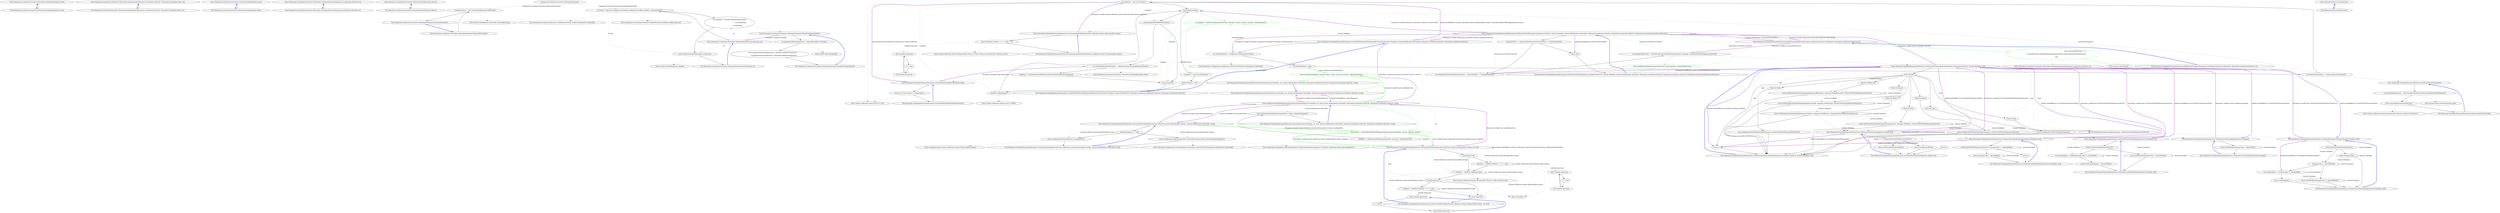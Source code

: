 digraph  {
m0_6 [label="Entry Humanizer.Localisation.Formatters.IFormatter.TimeSpanHumanize_Zero()", span="34-34", cluster="Humanizer.Localisation.Formatters.IFormatter.TimeSpanHumanize_Zero()", file="IFormatter.cs"];
m0_7 [label="Exit Humanizer.Localisation.Formatters.IFormatter.TimeSpanHumanize_Zero()", span="34-34", cluster="Humanizer.Localisation.Formatters.IFormatter.TimeSpanHumanize_Zero()", file="IFormatter.cs"];
m0_4 [label="Entry Humanizer.Localisation.Formatters.IFormatter.DateHumanize(Humanizer.Localisation.TimeUnit, Humanizer.Localisation.Tense, int)", span="28-28", cluster="Humanizer.Localisation.Formatters.IFormatter.DateHumanize(Humanizer.Localisation.TimeUnit, Humanizer.Localisation.Tense, int)", file="IFormatter.cs"];
m0_5 [label="Exit Humanizer.Localisation.Formatters.IFormatter.DateHumanize(Humanizer.Localisation.TimeUnit, Humanizer.Localisation.Tense, int)", span="28-28", cluster="Humanizer.Localisation.Formatters.IFormatter.DateHumanize(Humanizer.Localisation.TimeUnit, Humanizer.Localisation.Tense, int)", file="IFormatter.cs"];
m0_0 [label="Entry Humanizer.Localisation.Formatters.IFormatter.DateHumanize_Now()", span="13-13", cluster="Humanizer.Localisation.Formatters.IFormatter.DateHumanize_Now()", file="IFormatter.cs"];
m0_1 [label="Exit Humanizer.Localisation.Formatters.IFormatter.DateHumanize_Now()", span="13-13", cluster="Humanizer.Localisation.Formatters.IFormatter.DateHumanize_Now()", file="IFormatter.cs"];
m0_8 [label="Entry Humanizer.Localisation.Formatters.IFormatter.TimeSpanHumanize(Humanizer.Localisation.TimeUnit, int)", span="42-42", cluster="Humanizer.Localisation.Formatters.IFormatter.TimeSpanHumanize(Humanizer.Localisation.TimeUnit, int)", file="IFormatter.cs"];
m0_9 [label="Exit Humanizer.Localisation.Formatters.IFormatter.TimeSpanHumanize(Humanizer.Localisation.TimeUnit, int)", span="42-42", cluster="Humanizer.Localisation.Formatters.IFormatter.TimeSpanHumanize(Humanizer.Localisation.TimeUnit, int)", file="IFormatter.cs"];
m0_2 [label="Entry Humanizer.Localisation.Formatters.IFormatter.DateHumanize_Never()", span="19-19", cluster="Humanizer.Localisation.Formatters.IFormatter.DateHumanize_Never()", file="IFormatter.cs"];
m0_3 [label="Exit Humanizer.Localisation.Formatters.IFormatter.DateHumanize_Never()", span="19-19", cluster="Humanizer.Localisation.Formatters.IFormatter.DateHumanize_Never()", file="IFormatter.cs"];
m1_9 [label="Entry Humanizer.Localisation.Formatters.DefaultFormatter.GetResourceKey(string, int)", span="123-123", cluster="Humanizer.Localisation.Formatters.DefaultFormatter.GetResourceKey(string, int)", file="RomanianFormatter.cs"];
m1_11 [label="Entry Humanizer.Localisation.Formatters.RomanianFormatter.ShouldUsePreposition(int)", span="33-33", cluster="Humanizer.Localisation.Formatters.RomanianFormatter.ShouldUsePreposition(int)", file="RomanianFormatter.cs"];
m1_13 [label="var prepositionIndicatingNumeral = Math.Abs(number % Divider)", span="35-35", cluster="Humanizer.Localisation.Formatters.RomanianFormatter.ShouldUsePreposition(int)", file="RomanianFormatter.cs"];
m1_14 [label="return prepositionIndicatingNumeral < MinNumeralWithNoPreposition\r\n                   || prepositionIndicatingNumeral > MaxNumeralWithNoPreposition;", span="36-37", cluster="Humanizer.Localisation.Formatters.RomanianFormatter.ShouldUsePreposition(int)", file="RomanianFormatter.cs"];
m1_15 [label="Exit Humanizer.Localisation.Formatters.RomanianFormatter.ShouldUsePreposition(int)", span="33-33", cluster="Humanizer.Localisation.Formatters.RomanianFormatter.ShouldUsePreposition(int)", file="RomanianFormatter.cs"];
m1_0 [label="Entry Humanizer.Localisation.Formatters.RomanianFormatter.RomanianFormatter()", span="17-17", cluster="Humanizer.Localisation.Formatters.RomanianFormatter.RomanianFormatter()", file="RomanianFormatter.cs"];
m1_1 [label="_romanianCulture = new CultureInfo(RomanianCultureCode)", span="20-20", cluster="Humanizer.Localisation.Formatters.RomanianFormatter.RomanianFormatter()", file="RomanianFormatter.cs"];
m1_2 [label="Exit Humanizer.Localisation.Formatters.RomanianFormatter.RomanianFormatter()", span="17-17", cluster="Humanizer.Localisation.Formatters.RomanianFormatter.RomanianFormatter()", file="RomanianFormatter.cs"];
m1_4 [label="Entry Humanizer.Localisation.Formatters.RomanianFormatter.Format(string, int)", span="23-23", cluster="Humanizer.Localisation.Formatters.RomanianFormatter.Format(string, int)", file="RomanianFormatter.cs"];
m1_5 [label="var format = Resources.GetResource(GetResourceKey(resourceKey, number), _romanianCulture)", span="25-25", cluster="Humanizer.Localisation.Formatters.RomanianFormatter.Format(string, int)", file="RomanianFormatter.cs"];
m1_6 [label="var preposition = ShouldUsePreposition(number)\r\n                                     ? UnitPreposition\r\n                                     : string.Empty", span="26-28", cluster="Humanizer.Localisation.Formatters.RomanianFormatter.Format(string, int)", file="RomanianFormatter.cs"];
m1_7 [label="return format.FormatWith(number, preposition);", span="30-30", cluster="Humanizer.Localisation.Formatters.RomanianFormatter.Format(string, int)", file="RomanianFormatter.cs"];
m1_8 [label="Exit Humanizer.Localisation.Formatters.RomanianFormatter.Format(string, int)", span="23-23", cluster="Humanizer.Localisation.Formatters.RomanianFormatter.Format(string, int)", file="RomanianFormatter.cs"];
m1_16 [label="Entry System.Math.Abs(double)", span="0-0", cluster="System.Math.Abs(double)", file="RomanianFormatter.cs"];
m1_12 [label="Entry string.FormatWith(params object[])", span="15-15", cluster="string.FormatWith(params object[])", file="RomanianFormatter.cs"];
m1_10 [label="Entry Humanizer.Localisation.Resources.GetResource(string, System.Globalization.CultureInfo)", span="19-19", cluster="Humanizer.Localisation.Resources.GetResource(string, System.Globalization.CultureInfo)", file="RomanianFormatter.cs"];
m1_3 [label="Entry System.Globalization.CultureInfo.CultureInfo(string)", span="0-0", cluster="System.Globalization.CultureInfo.CultureInfo(string)", file="RomanianFormatter.cs"];
m1_17 [label="Humanizer.Localisation.Formatters.RomanianFormatter", span="", file="RomanianFormatter.cs"];
m2_27 [label="Entry System.Collections.Generic.List<T>.List()", span="0-0", cluster="System.Collections.Generic.List<T>.List()", file="TimeSpanHumanizeExtensions.cs"];
m2_45 [label="Entry Humanizer.TimeSpanHumanizeExtensions.BuildFormatTimePart(Humanizer.Localisation.Formatters.IFormatter, Humanizer.Localisation.TimeUnit, int)", span="178-178", cluster="Humanizer.TimeSpanHumanizeExtensions.BuildFormatTimePart(Humanizer.Localisation.Formatters.IFormatter, Humanizer.Localisation.TimeUnit, int)", file="TimeSpanHumanizeExtensions.cs"];
m2_93 [label="return amountOfTimeUnits != 0\r\n                ? cultureFormatter.TimeSpanHumanize(timeUnitType, Math.Abs(amountOfTimeUnits))\r\n                : null;", span="181-183", cluster="Humanizer.TimeSpanHumanizeExtensions.BuildFormatTimePart(Humanizer.Localisation.Formatters.IFormatter, Humanizer.Localisation.TimeUnit, int)", color=green, community=0, file="TimeSpanHumanizeExtensions.cs"];
m2_94 [label="Exit Humanizer.TimeSpanHumanizeExtensions.BuildFormatTimePart(Humanizer.Localisation.Formatters.IFormatter, Humanizer.Localisation.TimeUnit, int)", span="178-178", cluster="Humanizer.TimeSpanHumanizeExtensions.BuildFormatTimePart(Humanizer.Localisation.Formatters.IFormatter, Humanizer.Localisation.TimeUnit, int)", file="TimeSpanHumanizeExtensions.cs"];
m2_0 [label="Entry Humanizer.TimeSpanHumanizeExtensions.Humanize(System.TimeSpan, int, System.Globalization.CultureInfo, Humanizer.Localisation.TimeUnit, Humanizer.Localisation.TimeUnit, string)", span="29-29", cluster="Humanizer.TimeSpanHumanizeExtensions.Humanize(System.TimeSpan, int, System.Globalization.CultureInfo, Humanizer.Localisation.TimeUnit, Humanizer.Localisation.TimeUnit, string)", file="TimeSpanHumanizeExtensions.cs"];
m2_1 [label="return Humanize(timeSpan, precision, false, culture, maxUnit, minUnit, collectionSeparator);", span="31-31", cluster="Humanizer.TimeSpanHumanizeExtensions.Humanize(System.TimeSpan, int, System.Globalization.CultureInfo, Humanizer.Localisation.TimeUnit, Humanizer.Localisation.TimeUnit, string)", color=green, community=0, file="TimeSpanHumanizeExtensions.cs"];
m2_2 [label="Exit Humanizer.TimeSpanHumanizeExtensions.Humanize(System.TimeSpan, int, System.Globalization.CultureInfo, Humanizer.Localisation.TimeUnit, Humanizer.Localisation.TimeUnit, string)", span="29-29", cluster="Humanizer.TimeSpanHumanizeExtensions.Humanize(System.TimeSpan, int, System.Globalization.CultureInfo, Humanizer.Localisation.TimeUnit, Humanizer.Localisation.TimeUnit, string)", file="TimeSpanHumanizeExtensions.cs"];
m2_66 [label="Entry Humanizer.TimeSpanHumanizeExtensions.GetSpecialCaseDaysAsInteger(System.TimeSpan, bool)", span="147-147", cluster="Humanizer.TimeSpanHumanizeExtensions.GetSpecialCaseDaysAsInteger(System.TimeSpan, bool)", file="TimeSpanHumanizeExtensions.cs"];
m2_81 [label=isTimeUnitToGetTheMaximumTimeUnit, span="149-149", cluster="Humanizer.TimeSpanHumanizeExtensions.GetSpecialCaseDaysAsInteger(System.TimeSpan, bool)", file="TimeSpanHumanizeExtensions.cs"];
m2_82 [label="return timespan.Days;", span="151-151", cluster="Humanizer.TimeSpanHumanizeExtensions.GetSpecialCaseDaysAsInteger(System.TimeSpan, bool)", file="TimeSpanHumanizeExtensions.cs"];
m2_83 [label="timespan.Days < _daysInAMonth", span="153-153", cluster="Humanizer.TimeSpanHumanizeExtensions.GetSpecialCaseDaysAsInteger(System.TimeSpan, bool)", file="TimeSpanHumanizeExtensions.cs"];
m2_84 [label="var remainingDays = timespan.Days % _daysInAWeek", span="155-155", cluster="Humanizer.TimeSpanHumanizeExtensions.GetSpecialCaseDaysAsInteger(System.TimeSpan, bool)", file="TimeSpanHumanizeExtensions.cs"];
m2_86 [label="return (int)((double)timespan.Days % _daysInAMonth);", span="158-158", cluster="Humanizer.TimeSpanHumanizeExtensions.GetSpecialCaseDaysAsInteger(System.TimeSpan, bool)", file="TimeSpanHumanizeExtensions.cs"];
m2_85 [label="return remainingDays;", span="156-156", cluster="Humanizer.TimeSpanHumanizeExtensions.GetSpecialCaseDaysAsInteger(System.TimeSpan, bool)", file="TimeSpanHumanizeExtensions.cs"];
m2_87 [label="Exit Humanizer.TimeSpanHumanizeExtensions.GetSpecialCaseDaysAsInteger(System.TimeSpan, bool)", span="147-147", cluster="Humanizer.TimeSpanHumanizeExtensions.GetSpecialCaseDaysAsInteger(System.TimeSpan, bool)", file="TimeSpanHumanizeExtensions.cs"];
m2_101 [label="Entry System.Collections.Generic.IEnumerable<TSource>.Count<TSource>(System.Func<TSource, bool>)", span="0-0", cluster="System.Collections.Generic.IEnumerable<TSource>.Count<TSource>(System.Func<TSource, bool>)", file="TimeSpanHumanizeExtensions.cs"];
m2_37 [label="Entry System.Collections.Generic.IEnumerable<TSource>.Reverse<TSource>()", span="0-0", cluster="System.Collections.Generic.IEnumerable<TSource>.Reverse<TSource>()", file="TimeSpanHumanizeExtensions.cs"];
m2_36 [label="Entry System.Enum.GetValues(System.Type)", span="0-0", cluster="System.Enum.GetValues(System.Type)", file="TimeSpanHumanizeExtensions.cs"];
m2_9 [label="Entry Humanizer.TimeSpanHumanizeExtensions.SetPrecisionOfTimeSpan(System.Collections.Generic.IEnumerable<string>, int, bool)", span="196-196", cluster="Humanizer.TimeSpanHumanizeExtensions.SetPrecisionOfTimeSpan(System.Collections.Generic.IEnumerable<string>, int, bool)", file="TimeSpanHumanizeExtensions.cs"];
m2_105 [label="!countEmptyUnits", span="198-198", cluster="Humanizer.TimeSpanHumanizeExtensions.SetPrecisionOfTimeSpan(System.Collections.Generic.IEnumerable<string>, int, bool)", file="TimeSpanHumanizeExtensions.cs"];
m2_106 [label="timeParts = timeParts.Where(x => x != null)", span="199-199", cluster="Humanizer.TimeSpanHumanizeExtensions.SetPrecisionOfTimeSpan(System.Collections.Generic.IEnumerable<string>, int, bool)", file="TimeSpanHumanizeExtensions.cs"];
m2_107 [label="timeParts = timeParts.Take(precision)", span="200-200", cluster="Humanizer.TimeSpanHumanizeExtensions.SetPrecisionOfTimeSpan(System.Collections.Generic.IEnumerable<string>, int, bool)", file="TimeSpanHumanizeExtensions.cs"];
m2_108 [label=countEmptyUnits, span="201-201", cluster="Humanizer.TimeSpanHumanizeExtensions.SetPrecisionOfTimeSpan(System.Collections.Generic.IEnumerable<string>, int, bool)", file="TimeSpanHumanizeExtensions.cs"];
m2_109 [label="timeParts = timeParts.Where(x => x != null)", span="202-202", cluster="Humanizer.TimeSpanHumanizeExtensions.SetPrecisionOfTimeSpan(System.Collections.Generic.IEnumerable<string>, int, bool)", file="TimeSpanHumanizeExtensions.cs"];
m2_110 [label="return timeParts;", span="204-204", cluster="Humanizer.TimeSpanHumanizeExtensions.SetPrecisionOfTimeSpan(System.Collections.Generic.IEnumerable<string>, int, bool)", file="TimeSpanHumanizeExtensions.cs"];
m2_111 [label="Exit Humanizer.TimeSpanHumanizeExtensions.SetPrecisionOfTimeSpan(System.Collections.Generic.IEnumerable<string>, int, bool)", span="196-196", cluster="Humanizer.TimeSpanHumanizeExtensions.SetPrecisionOfTimeSpan(System.Collections.Generic.IEnumerable<string>, int, bool)", file="TimeSpanHumanizeExtensions.cs"];
m2_10 [label="Entry Humanizer.TimeSpanHumanizeExtensions.ConcatenateTimeSpanParts(System.Collections.Generic.IEnumerable<string>, System.Globalization.CultureInfo, string)", span="207-207", cluster="Humanizer.TimeSpanHumanizeExtensions.ConcatenateTimeSpanParts(System.Collections.Generic.IEnumerable<string>, System.Globalization.CultureInfo, string)", file="TimeSpanHumanizeExtensions.cs"];
m2_120 [label="collectionSeparator == null", span="209-209", cluster="Humanizer.TimeSpanHumanizeExtensions.ConcatenateTimeSpanParts(System.Collections.Generic.IEnumerable<string>, System.Globalization.CultureInfo, string)", file="TimeSpanHumanizeExtensions.cs"];
m2_121 [label="return Configurator.CollectionFormatters.ResolveForCulture(culture).Humanize(timeSpanParts);", span="211-211", cluster="Humanizer.TimeSpanHumanizeExtensions.ConcatenateTimeSpanParts(System.Collections.Generic.IEnumerable<string>, System.Globalization.CultureInfo, string)", file="TimeSpanHumanizeExtensions.cs"];
m2_122 [label="return string.Join(collectionSeparator, timeSpanParts);", span="214-214", cluster="Humanizer.TimeSpanHumanizeExtensions.ConcatenateTimeSpanParts(System.Collections.Generic.IEnumerable<string>, System.Globalization.CultureInfo, string)", file="TimeSpanHumanizeExtensions.cs"];
m2_123 [label="Exit Humanizer.TimeSpanHumanizeExtensions.ConcatenateTimeSpanParts(System.Collections.Generic.IEnumerable<string>, System.Globalization.CultureInfo, string)", span="207-207", cluster="Humanizer.TimeSpanHumanizeExtensions.ConcatenateTimeSpanParts(System.Collections.Generic.IEnumerable<string>, System.Globalization.CultureInfo, string)", file="TimeSpanHumanizeExtensions.cs"];
m2_125 [label="Entry Humanizer.Localisation.CollectionFormatters.ICollectionFormatter.Humanize<T>(System.Collections.Generic.IEnumerable<T>)", span="14-14", cluster="Humanizer.Localisation.CollectionFormatters.ICollectionFormatter.Humanize<T>(System.Collections.Generic.IEnumerable<T>)", file="TimeSpanHumanizeExtensions.cs"];
m2_67 [label="Entry Humanizer.TimeSpanHumanizeExtensions.GetSpecialCaseWeeksAsInteger(System.TimeSpan, bool)", span="138-138", cluster="Humanizer.TimeSpanHumanizeExtensions.GetSpecialCaseWeeksAsInteger(System.TimeSpan, bool)", file="TimeSpanHumanizeExtensions.cs"];
m2_77 [label="isTimeUnitToGetTheMaximumTimeUnit || timespan.Days < _daysInAMonth", span="140-140", cluster="Humanizer.TimeSpanHumanizeExtensions.GetSpecialCaseWeeksAsInteger(System.TimeSpan, bool)", file="TimeSpanHumanizeExtensions.cs"];
m2_78 [label="return timespan.Days / _daysInAWeek;", span="142-142", cluster="Humanizer.TimeSpanHumanizeExtensions.GetSpecialCaseWeeksAsInteger(System.TimeSpan, bool)", file="TimeSpanHumanizeExtensions.cs"];
m2_79 [label="return 0;", span="144-144", cluster="Humanizer.TimeSpanHumanizeExtensions.GetSpecialCaseWeeksAsInteger(System.TimeSpan, bool)", file="TimeSpanHumanizeExtensions.cs"];
m2_80 [label="Exit Humanizer.TimeSpanHumanizeExtensions.GetSpecialCaseWeeksAsInteger(System.TimeSpan, bool)", span="138-138", cluster="Humanizer.TimeSpanHumanizeExtensions.GetSpecialCaseWeeksAsInteger(System.TimeSpan, bool)", file="TimeSpanHumanizeExtensions.cs"];
m2_96 [label="Entry Humanizer.Localisation.Formatters.IFormatter.TimeSpanHumanize(Humanizer.Localisation.TimeUnit, int)", span="42-42", cluster="Humanizer.Localisation.Formatters.IFormatter.TimeSpanHumanize(Humanizer.Localisation.TimeUnit, int)", file="TimeSpanHumanizeExtensions.cs"];
m2_112 [label="Entry Unk.Where", span="", cluster="Unk.Where", file="TimeSpanHumanizeExtensions.cs"];
m2_8 [label="Entry Humanizer.TimeSpanHumanizeExtensions.CreateTheTimePartsWithUpperAndLowerLimits(System.TimeSpan, System.Globalization.CultureInfo, Humanizer.Localisation.TimeUnit, Humanizer.Localisation.TimeUnit)", span="53-53", cluster="Humanizer.TimeSpanHumanizeExtensions.CreateTheTimePartsWithUpperAndLowerLimits(System.TimeSpan, System.Globalization.CultureInfo, Humanizer.Localisation.TimeUnit, Humanizer.Localisation.TimeUnit)", file="TimeSpanHumanizeExtensions.cs"];
m2_11 [label="var cultureFormatter = Configurator.GetFormatter(culture)", span="55-55", cluster="Humanizer.TimeSpanHumanizeExtensions.CreateTheTimePartsWithUpperAndLowerLimits(System.TimeSpan, System.Globalization.CultureInfo, Humanizer.Localisation.TimeUnit, Humanizer.Localisation.TimeUnit)", file="TimeSpanHumanizeExtensions.cs"];
m2_16 [label="var timepart = GetTimeUnitPart(timeUnitType, timespan, culture, maxUnit, minUnit, cultureFormatter)", span="62-62", cluster="Humanizer.TimeSpanHumanizeExtensions.CreateTheTimePartsWithUpperAndLowerLimits(System.TimeSpan, System.Globalization.CultureInfo, Humanizer.Localisation.TimeUnit, Humanizer.Localisation.TimeUnit)", color=green, community=0, file="TimeSpanHumanizeExtensions.cs"];
m2_12 [label="var firstValueFound = false", span="56-56", cluster="Humanizer.TimeSpanHumanizeExtensions.CreateTheTimePartsWithUpperAndLowerLimits(System.TimeSpan, System.Globalization.CultureInfo, Humanizer.Localisation.TimeUnit, Humanizer.Localisation.TimeUnit)", file="TimeSpanHumanizeExtensions.cs"];
m2_21 [label="var noTimeValueCultureFarmated = cultureFormatter.TimeSpanHumanize_Zero()", span="72-72", cluster="Humanizer.TimeSpanHumanizeExtensions.CreateTheTimePartsWithUpperAndLowerLimits(System.TimeSpan, System.Globalization.CultureInfo, Humanizer.Localisation.TimeUnit, Humanizer.Localisation.TimeUnit)", file="TimeSpanHumanizeExtensions.cs"];
m2_13 [label="var timeUnitsEnumTypes = GetEnumTypesForTimeUnit()", span="57-57", cluster="Humanizer.TimeSpanHumanizeExtensions.CreateTheTimePartsWithUpperAndLowerLimits(System.TimeSpan, System.Globalization.CultureInfo, Humanizer.Localisation.TimeUnit, Humanizer.Localisation.TimeUnit)", file="TimeSpanHumanizeExtensions.cs"];
m2_17 [label="timepart != null || firstValueFound", span="64-64", cluster="Humanizer.TimeSpanHumanizeExtensions.CreateTheTimePartsWithUpperAndLowerLimits(System.TimeSpan, System.Globalization.CultureInfo, Humanizer.Localisation.TimeUnit, Humanizer.Localisation.TimeUnit)", file="TimeSpanHumanizeExtensions.cs"];
m2_14 [label="var timeParts = new List<string>()", span="58-58", cluster="Humanizer.TimeSpanHumanizeExtensions.CreateTheTimePartsWithUpperAndLowerLimits(System.TimeSpan, System.Globalization.CultureInfo, Humanizer.Localisation.TimeUnit, Humanizer.Localisation.TimeUnit)", file="TimeSpanHumanizeExtensions.cs"];
m2_15 [label=timeUnitsEnumTypes, span="60-60", cluster="Humanizer.TimeSpanHumanizeExtensions.CreateTheTimePartsWithUpperAndLowerLimits(System.TimeSpan, System.Globalization.CultureInfo, Humanizer.Localisation.TimeUnit, Humanizer.Localisation.TimeUnit)", file="TimeSpanHumanizeExtensions.cs"];
m2_19 [label="timeParts.Add(timepart)", span="67-67", cluster="Humanizer.TimeSpanHumanizeExtensions.CreateTheTimePartsWithUpperAndLowerLimits(System.TimeSpan, System.Globalization.CultureInfo, Humanizer.Localisation.TimeUnit, Humanizer.Localisation.TimeUnit)", file="TimeSpanHumanizeExtensions.cs"];
m2_20 [label="IsContainingOnlyNullValue(timeParts)", span="70-70", cluster="Humanizer.TimeSpanHumanizeExtensions.CreateTheTimePartsWithUpperAndLowerLimits(System.TimeSpan, System.Globalization.CultureInfo, Humanizer.Localisation.TimeUnit, Humanizer.Localisation.TimeUnit)", file="TimeSpanHumanizeExtensions.cs"];
m2_23 [label="return timeParts;", span="75-75", cluster="Humanizer.TimeSpanHumanizeExtensions.CreateTheTimePartsWithUpperAndLowerLimits(System.TimeSpan, System.Globalization.CultureInfo, Humanizer.Localisation.TimeUnit, Humanizer.Localisation.TimeUnit)", file="TimeSpanHumanizeExtensions.cs"];
m2_18 [label="firstValueFound = true", span="66-66", cluster="Humanizer.TimeSpanHumanizeExtensions.CreateTheTimePartsWithUpperAndLowerLimits(System.TimeSpan, System.Globalization.CultureInfo, Humanizer.Localisation.TimeUnit, Humanizer.Localisation.TimeUnit)", file="TimeSpanHumanizeExtensions.cs"];
m2_22 [label="timeParts = CreateTimePartsWithNoTimeValue(noTimeValueCultureFarmated)", span="73-73", cluster="Humanizer.TimeSpanHumanizeExtensions.CreateTheTimePartsWithUpperAndLowerLimits(System.TimeSpan, System.Globalization.CultureInfo, Humanizer.Localisation.TimeUnit, Humanizer.Localisation.TimeUnit)", file="TimeSpanHumanizeExtensions.cs"];
m2_24 [label="Exit Humanizer.TimeSpanHumanizeExtensions.CreateTheTimePartsWithUpperAndLowerLimits(System.TimeSpan, System.Globalization.CultureInfo, Humanizer.Localisation.TimeUnit, Humanizer.Localisation.TimeUnit)", span="53-53", cluster="Humanizer.TimeSpanHumanizeExtensions.CreateTheTimePartsWithUpperAndLowerLimits(System.TimeSpan, System.Globalization.CultureInfo, Humanizer.Localisation.TimeUnit, Humanizer.Localisation.TimeUnit)", file="TimeSpanHumanizeExtensions.cs"];
m2_95 [label="Entry System.Math.Abs(int)", span="0-0", cluster="System.Math.Abs(int)", file="TimeSpanHumanizeExtensions.cs"];
m2_126 [label="Entry string.Join(string, System.Collections.Generic.IEnumerable<string>)", span="0-0", cluster="string.Join(string, System.Collections.Generic.IEnumerable<string>)", file="TimeSpanHumanizeExtensions.cs"];
m2_113 [label="Entry System.Collections.Generic.IEnumerable<TSource>.Take<TSource>(int)", span="0-0", cluster="System.Collections.Generic.IEnumerable<TSource>.Take<TSource>(int)", file="TimeSpanHumanizeExtensions.cs"];
m2_124 [label="Entry Humanizer.Configuration.LocaliserRegistry<TLocaliser>.ResolveForCulture(System.Globalization.CultureInfo)", span="46-46", cluster="Humanizer.Configuration.LocaliserRegistry<TLocaliser>.ResolveForCulture(System.Globalization.CultureInfo)", file="TimeSpanHumanizeExtensions.cs"];
m2_3 [label="Entry Humanizer.TimeSpanHumanizeExtensions.Humanize(System.TimeSpan, int, bool, System.Globalization.CultureInfo, Humanizer.Localisation.TimeUnit, Humanizer.Localisation.TimeUnit, string)", span="45-45", cluster="Humanizer.TimeSpanHumanizeExtensions.Humanize(System.TimeSpan, int, bool, System.Globalization.CultureInfo, Humanizer.Localisation.TimeUnit, Humanizer.Localisation.TimeUnit, string)", file="TimeSpanHumanizeExtensions.cs"];
m2_4 [label="var timeParts = CreateTheTimePartsWithUpperAndLowerLimits(timeSpan, culture, maxUnit, minUnit)", span="47-47", cluster="Humanizer.TimeSpanHumanizeExtensions.Humanize(System.TimeSpan, int, bool, System.Globalization.CultureInfo, Humanizer.Localisation.TimeUnit, Humanizer.Localisation.TimeUnit, string)", color=green, community=0, file="TimeSpanHumanizeExtensions.cs"];
m2_5 [label="timeParts = SetPrecisionOfTimeSpan(timeParts, precision, countEmptyUnits)", span="48-48", cluster="Humanizer.TimeSpanHumanizeExtensions.Humanize(System.TimeSpan, int, bool, System.Globalization.CultureInfo, Humanizer.Localisation.TimeUnit, Humanizer.Localisation.TimeUnit, string)", file="TimeSpanHumanizeExtensions.cs"];
m2_6 [label="return ConcatenateTimeSpanParts(timeParts, culture, collectionSeparator);", span="50-50", cluster="Humanizer.TimeSpanHumanizeExtensions.Humanize(System.TimeSpan, int, bool, System.Globalization.CultureInfo, Humanizer.Localisation.TimeUnit, Humanizer.Localisation.TimeUnit, string)", file="TimeSpanHumanizeExtensions.cs"];
m2_7 [label="Exit Humanizer.TimeSpanHumanizeExtensions.Humanize(System.TimeSpan, int, bool, System.Globalization.CultureInfo, Humanizer.Localisation.TimeUnit, Humanizer.Localisation.TimeUnit, string)", span="45-45", cluster="Humanizer.TimeSpanHumanizeExtensions.Humanize(System.TimeSpan, int, bool, System.Globalization.CultureInfo, Humanizer.Localisation.TimeUnit, Humanizer.Localisation.TimeUnit, string)", file="TimeSpanHumanizeExtensions.cs"];
m2_26 [label="Entry Humanizer.TimeSpanHumanizeExtensions.GetEnumTypesForTimeUnit()", span="78-78", cluster="Humanizer.TimeSpanHumanizeExtensions.GetEnumTypesForTimeUnit()", file="TimeSpanHumanizeExtensions.cs"];
m2_33 [label="var enumTypeEnumerator = (IEnumerable<TimeUnit>)Enum.GetValues(typeof(TimeUnit))", span="80-80", cluster="Humanizer.TimeSpanHumanizeExtensions.GetEnumTypesForTimeUnit()", file="TimeSpanHumanizeExtensions.cs"];
m2_34 [label="return enumTypeEnumerator.Reverse();", span="81-81", cluster="Humanizer.TimeSpanHumanizeExtensions.GetEnumTypesForTimeUnit()", file="TimeSpanHumanizeExtensions.cs"];
m2_35 [label="Exit Humanizer.TimeSpanHumanizeExtensions.GetEnumTypesForTimeUnit()", span="78-78", cluster="Humanizer.TimeSpanHumanizeExtensions.GetEnumTypesForTimeUnit()", file="TimeSpanHumanizeExtensions.cs"];
m2_44 [label="Entry Humanizer.TimeSpanHumanizeExtensions.GetTimeUnitNumericalValue(Humanizer.Localisation.TimeUnit, System.TimeSpan, bool)", span="95-95", cluster="Humanizer.TimeSpanHumanizeExtensions.GetTimeUnitNumericalValue(Humanizer.Localisation.TimeUnit, System.TimeSpan, bool)", file="TimeSpanHumanizeExtensions.cs"];
m2_46 [label=timeUnitToGet, span="97-97", cluster="Humanizer.TimeSpanHumanizeExtensions.GetTimeUnitNumericalValue(Humanizer.Localisation.TimeUnit, System.TimeSpan, bool)", file="TimeSpanHumanizeExtensions.cs"];
m2_48 [label="return GetNormalCaseTimeAsInteger(timespan.Milliseconds, timespan.TotalMilliseconds, isTimeUnitToGetTheMaximumTimeUnit);", span="100-100", cluster="Humanizer.TimeSpanHumanizeExtensions.GetTimeUnitNumericalValue(Humanizer.Localisation.TimeUnit, System.TimeSpan, bool)", file="TimeSpanHumanizeExtensions.cs"];
m2_50 [label="return GetNormalCaseTimeAsInteger(timespan.Seconds, timespan.TotalSeconds, isTimeUnitToGetTheMaximumTimeUnit);", span="102-102", cluster="Humanizer.TimeSpanHumanizeExtensions.GetTimeUnitNumericalValue(Humanizer.Localisation.TimeUnit, System.TimeSpan, bool)", file="TimeSpanHumanizeExtensions.cs"];
m2_52 [label="return GetNormalCaseTimeAsInteger(timespan.Minutes, timespan.TotalMinutes, isTimeUnitToGetTheMaximumTimeUnit);", span="104-104", cluster="Humanizer.TimeSpanHumanizeExtensions.GetTimeUnitNumericalValue(Humanizer.Localisation.TimeUnit, System.TimeSpan, bool)", file="TimeSpanHumanizeExtensions.cs"];
m2_54 [label="return GetNormalCaseTimeAsInteger(timespan.Hours, timespan.TotalHours, isTimeUnitToGetTheMaximumTimeUnit);", span="106-106", cluster="Humanizer.TimeSpanHumanizeExtensions.GetTimeUnitNumericalValue(Humanizer.Localisation.TimeUnit, System.TimeSpan, bool)", file="TimeSpanHumanizeExtensions.cs"];
m2_56 [label="return GetSpecialCaseDaysAsInteger(timespan, isTimeUnitToGetTheMaximumTimeUnit);", span="108-108", cluster="Humanizer.TimeSpanHumanizeExtensions.GetTimeUnitNumericalValue(Humanizer.Localisation.TimeUnit, System.TimeSpan, bool)", file="TimeSpanHumanizeExtensions.cs"];
m2_58 [label="return GetSpecialCaseWeeksAsInteger(timespan, isTimeUnitToGetTheMaximumTimeUnit);", span="110-110", cluster="Humanizer.TimeSpanHumanizeExtensions.GetTimeUnitNumericalValue(Humanizer.Localisation.TimeUnit, System.TimeSpan, bool)", file="TimeSpanHumanizeExtensions.cs"];
m2_60 [label="return GetSpecialCaseMonthAsInteger(timespan, isTimeUnitToGetTheMaximumTimeUnit);", span="112-112", cluster="Humanizer.TimeSpanHumanizeExtensions.GetTimeUnitNumericalValue(Humanizer.Localisation.TimeUnit, System.TimeSpan, bool)", file="TimeSpanHumanizeExtensions.cs"];
m2_47 [label="TimeUnit.Millisecond", span="99-99", cluster="Humanizer.TimeSpanHumanizeExtensions.GetTimeUnitNumericalValue(Humanizer.Localisation.TimeUnit, System.TimeSpan, bool)", file="TimeSpanHumanizeExtensions.cs"];
m2_49 [label="TimeUnit.Second", span="101-101", cluster="Humanizer.TimeSpanHumanizeExtensions.GetTimeUnitNumericalValue(Humanizer.Localisation.TimeUnit, System.TimeSpan, bool)", file="TimeSpanHumanizeExtensions.cs"];
m2_51 [label="TimeUnit.Minute", span="103-103", cluster="Humanizer.TimeSpanHumanizeExtensions.GetTimeUnitNumericalValue(Humanizer.Localisation.TimeUnit, System.TimeSpan, bool)", file="TimeSpanHumanizeExtensions.cs"];
m2_53 [label="TimeUnit.Hour", span="105-105", cluster="Humanizer.TimeSpanHumanizeExtensions.GetTimeUnitNumericalValue(Humanizer.Localisation.TimeUnit, System.TimeSpan, bool)", file="TimeSpanHumanizeExtensions.cs"];
m2_55 [label="TimeUnit.Day", span="107-107", cluster="Humanizer.TimeSpanHumanizeExtensions.GetTimeUnitNumericalValue(Humanizer.Localisation.TimeUnit, System.TimeSpan, bool)", file="TimeSpanHumanizeExtensions.cs"];
m2_57 [label="TimeUnit.Week", span="109-109", cluster="Humanizer.TimeSpanHumanizeExtensions.GetTimeUnitNumericalValue(Humanizer.Localisation.TimeUnit, System.TimeSpan, bool)", file="TimeSpanHumanizeExtensions.cs"];
m2_59 [label="TimeUnit.Month", span="111-111", cluster="Humanizer.TimeSpanHumanizeExtensions.GetTimeUnitNumericalValue(Humanizer.Localisation.TimeUnit, System.TimeSpan, bool)", file="TimeSpanHumanizeExtensions.cs"];
m2_61 [label="TimeUnit.Year", span="113-113", cluster="Humanizer.TimeSpanHumanizeExtensions.GetTimeUnitNumericalValue(Humanizer.Localisation.TimeUnit, System.TimeSpan, bool)", file="TimeSpanHumanizeExtensions.cs"];
m2_63 [label="return 0;", span="116-116", cluster="Humanizer.TimeSpanHumanizeExtensions.GetTimeUnitNumericalValue(Humanizer.Localisation.TimeUnit, System.TimeSpan, bool)", file="TimeSpanHumanizeExtensions.cs"];
m2_62 [label="return GetSpecialCaseYearAsInteger(timespan);", span="114-114", cluster="Humanizer.TimeSpanHumanizeExtensions.GetTimeUnitNumericalValue(Humanizer.Localisation.TimeUnit, System.TimeSpan, bool)", file="TimeSpanHumanizeExtensions.cs"];
m2_64 [label="Exit Humanizer.TimeSpanHumanizeExtensions.GetTimeUnitNumericalValue(Humanizer.Localisation.TimeUnit, System.TimeSpan, bool)", span="95-95", cluster="Humanizer.TimeSpanHumanizeExtensions.GetTimeUnitNumericalValue(Humanizer.Localisation.TimeUnit, System.TimeSpan, bool)", file="TimeSpanHumanizeExtensions.cs"];
m2_117 [label="Entry lambda expression", span="202-202", cluster="lambda expression", file="TimeSpanHumanizeExtensions.cs"];
m2_102 [label="Entry lambda expression", span="193-193", cluster="lambda expression", file="TimeSpanHumanizeExtensions.cs"];
m2_103 [label="x != null", span="193-193", cluster="lambda expression", file="TimeSpanHumanizeExtensions.cs"];
m2_104 [label="Exit lambda expression", span="193-193", cluster="lambda expression", file="TimeSpanHumanizeExtensions.cs"];
m2_114 [label="Entry lambda expression", span="199-199", cluster="lambda expression", file="TimeSpanHumanizeExtensions.cs"];
m2_115 [label="x != null", span="199-199", cluster="lambda expression", file="TimeSpanHumanizeExtensions.cs"];
m2_116 [label="Exit lambda expression", span="199-199", cluster="lambda expression", file="TimeSpanHumanizeExtensions.cs"];
m2_118 [label="x != null", span="202-202", cluster="lambda expression", file="TimeSpanHumanizeExtensions.cs"];
m2_119 [label="Exit lambda expression", span="202-202", cluster="lambda expression", file="TimeSpanHumanizeExtensions.cs"];
m2_32 [label="Entry Humanizer.TimeSpanHumanizeExtensions.CreateTimePartsWithNoTimeValue(string)", span="186-186", cluster="Humanizer.TimeSpanHumanizeExtensions.CreateTimePartsWithNoTimeValue(string)", file="TimeSpanHumanizeExtensions.cs"];
m2_97 [label="return new List<string>() { noTimeValue };", span="188-188", cluster="Humanizer.TimeSpanHumanizeExtensions.CreateTimePartsWithNoTimeValue(string)", file="TimeSpanHumanizeExtensions.cs"];
m2_98 [label="Exit Humanizer.TimeSpanHumanizeExtensions.CreateTimePartsWithNoTimeValue(string)", span="186-186", cluster="Humanizer.TimeSpanHumanizeExtensions.CreateTimePartsWithNoTimeValue(string)", file="TimeSpanHumanizeExtensions.cs"];
m2_25 [label="Entry Humanizer.Configuration.Configurator.GetFormatter(System.Globalization.CultureInfo)", span="76-76", cluster="Humanizer.Configuration.Configurator.GetFormatter(System.Globalization.CultureInfo)", file="TimeSpanHumanizeExtensions.cs"];
m2_30 [label="Entry Humanizer.TimeSpanHumanizeExtensions.IsContainingOnlyNullValue(System.Collections.Generic.IEnumerable<string>)", span="191-191", cluster="Humanizer.TimeSpanHumanizeExtensions.IsContainingOnlyNullValue(System.Collections.Generic.IEnumerable<string>)", file="TimeSpanHumanizeExtensions.cs"];
m2_99 [label="return (timeParts.Count(x => x != null) == 0);", span="193-193", cluster="Humanizer.TimeSpanHumanizeExtensions.IsContainingOnlyNullValue(System.Collections.Generic.IEnumerable<string>)", file="TimeSpanHumanizeExtensions.cs"];
m2_100 [label="Exit Humanizer.TimeSpanHumanizeExtensions.IsContainingOnlyNullValue(System.Collections.Generic.IEnumerable<string>)", span="191-191", cluster="Humanizer.TimeSpanHumanizeExtensions.IsContainingOnlyNullValue(System.Collections.Generic.IEnumerable<string>)", file="TimeSpanHumanizeExtensions.cs"];
m2_68 [label="Entry Humanizer.TimeSpanHumanizeExtensions.GetSpecialCaseMonthAsInteger(System.TimeSpan, bool)", span="120-120", cluster="Humanizer.TimeSpanHumanizeExtensions.GetSpecialCaseMonthAsInteger(System.TimeSpan, bool)", file="TimeSpanHumanizeExtensions.cs"];
m2_70 [label=isTimeUnitToGetTheMaximumTimeUnit, span="122-122", cluster="Humanizer.TimeSpanHumanizeExtensions.GetSpecialCaseMonthAsInteger(System.TimeSpan, bool)", file="TimeSpanHumanizeExtensions.cs"];
m2_71 [label="return (int)((double)timespan.Days / _daysInAMonth);", span="124-124", cluster="Humanizer.TimeSpanHumanizeExtensions.GetSpecialCaseMonthAsInteger(System.TimeSpan, bool)", file="TimeSpanHumanizeExtensions.cs"];
m2_72 [label="var remainingDays = (double)timespan.Days % _daysInAYear", span="128-128", cluster="Humanizer.TimeSpanHumanizeExtensions.GetSpecialCaseMonthAsInteger(System.TimeSpan, bool)", file="TimeSpanHumanizeExtensions.cs"];
m2_73 [label="return (int)(remainingDays / _daysInAMonth);", span="129-129", cluster="Humanizer.TimeSpanHumanizeExtensions.GetSpecialCaseMonthAsInteger(System.TimeSpan, bool)", file="TimeSpanHumanizeExtensions.cs"];
m2_74 [label="Exit Humanizer.TimeSpanHumanizeExtensions.GetSpecialCaseMonthAsInteger(System.TimeSpan, bool)", span="120-120", cluster="Humanizer.TimeSpanHumanizeExtensions.GetSpecialCaseMonthAsInteger(System.TimeSpan, bool)", file="TimeSpanHumanizeExtensions.cs"];
m2_28 [label="Entry Humanizer.TimeSpanHumanizeExtensions.GetTimeUnitPart(Humanizer.Localisation.TimeUnit, System.TimeSpan, System.Globalization.CultureInfo, Humanizer.Localisation.TimeUnit, Humanizer.Localisation.TimeUnit, Humanizer.Localisation.Formatters.IFormatter)", span="84-84", cluster="Humanizer.TimeSpanHumanizeExtensions.GetTimeUnitPart(Humanizer.Localisation.TimeUnit, System.TimeSpan, System.Globalization.CultureInfo, Humanizer.Localisation.TimeUnit, Humanizer.Localisation.TimeUnit, Humanizer.Localisation.Formatters.IFormatter)", file="TimeSpanHumanizeExtensions.cs"];
m2_38 [label="timeUnitToGet <= maximumTimeUnit && timeUnitToGet >= minimumTimeUnit", span="86-86", cluster="Humanizer.TimeSpanHumanizeExtensions.GetTimeUnitPart(Humanizer.Localisation.TimeUnit, System.TimeSpan, System.Globalization.CultureInfo, Humanizer.Localisation.TimeUnit, Humanizer.Localisation.TimeUnit, Humanizer.Localisation.Formatters.IFormatter)", file="TimeSpanHumanizeExtensions.cs"];
m2_39 [label="var isTimeUnitToGetTheMaximumTimeUnit = (timeUnitToGet == maximumTimeUnit)", span="88-88", cluster="Humanizer.TimeSpanHumanizeExtensions.GetTimeUnitPart(Humanizer.Localisation.TimeUnit, System.TimeSpan, System.Globalization.CultureInfo, Humanizer.Localisation.TimeUnit, Humanizer.Localisation.TimeUnit, Humanizer.Localisation.Formatters.IFormatter)", file="TimeSpanHumanizeExtensions.cs"];
m2_40 [label="var numberOfTimeUnits = GetTimeUnitNumericalValue(timeUnitToGet, timespan, isTimeUnitToGetTheMaximumTimeUnit)", span="89-89", cluster="Humanizer.TimeSpanHumanizeExtensions.GetTimeUnitPart(Humanizer.Localisation.TimeUnit, System.TimeSpan, System.Globalization.CultureInfo, Humanizer.Localisation.TimeUnit, Humanizer.Localisation.TimeUnit, Humanizer.Localisation.Formatters.IFormatter)", file="TimeSpanHumanizeExtensions.cs"];
m2_41 [label="return BuildFormatTimePart(cultureFormatter, timeUnitToGet, numberOfTimeUnits);", span="90-90", cluster="Humanizer.TimeSpanHumanizeExtensions.GetTimeUnitPart(Humanizer.Localisation.TimeUnit, System.TimeSpan, System.Globalization.CultureInfo, Humanizer.Localisation.TimeUnit, Humanizer.Localisation.TimeUnit, Humanizer.Localisation.Formatters.IFormatter)", color=green, community=0, file="TimeSpanHumanizeExtensions.cs"];
m2_42 [label="return null;", span="92-92", cluster="Humanizer.TimeSpanHumanizeExtensions.GetTimeUnitPart(Humanizer.Localisation.TimeUnit, System.TimeSpan, System.Globalization.CultureInfo, Humanizer.Localisation.TimeUnit, Humanizer.Localisation.TimeUnit, Humanizer.Localisation.Formatters.IFormatter)", file="TimeSpanHumanizeExtensions.cs"];
m2_43 [label="Exit Humanizer.TimeSpanHumanizeExtensions.GetTimeUnitPart(Humanizer.Localisation.TimeUnit, System.TimeSpan, System.Globalization.CultureInfo, Humanizer.Localisation.TimeUnit, Humanizer.Localisation.TimeUnit, Humanizer.Localisation.Formatters.IFormatter)", span="84-84", cluster="Humanizer.TimeSpanHumanizeExtensions.GetTimeUnitPart(Humanizer.Localisation.TimeUnit, System.TimeSpan, System.Globalization.CultureInfo, Humanizer.Localisation.TimeUnit, Humanizer.Localisation.TimeUnit, Humanizer.Localisation.Formatters.IFormatter)", file="TimeSpanHumanizeExtensions.cs"];
m2_29 [label="Entry System.Collections.Generic.List<T>.Add(T)", span="0-0", cluster="System.Collections.Generic.List<T>.Add(T)", file="TimeSpanHumanizeExtensions.cs"];
m2_31 [label="Entry Humanizer.Localisation.Formatters.IFormatter.TimeSpanHumanize_Zero()", span="34-34", cluster="Humanizer.Localisation.Formatters.IFormatter.TimeSpanHumanize_Zero()", file="TimeSpanHumanizeExtensions.cs"];
m2_69 [label="Entry Humanizer.TimeSpanHumanizeExtensions.GetSpecialCaseYearAsInteger(System.TimeSpan)", span="133-133", cluster="Humanizer.TimeSpanHumanizeExtensions.GetSpecialCaseYearAsInteger(System.TimeSpan)", file="TimeSpanHumanizeExtensions.cs"];
m2_75 [label="return (int)((double)timespan.Days / _daysInAYear);", span="135-135", cluster="Humanizer.TimeSpanHumanizeExtensions.GetSpecialCaseYearAsInteger(System.TimeSpan)", file="TimeSpanHumanizeExtensions.cs"];
m2_76 [label="Exit Humanizer.TimeSpanHumanizeExtensions.GetSpecialCaseYearAsInteger(System.TimeSpan)", span="133-133", cluster="Humanizer.TimeSpanHumanizeExtensions.GetSpecialCaseYearAsInteger(System.TimeSpan)", file="TimeSpanHumanizeExtensions.cs"];
m2_65 [label="Entry Humanizer.TimeSpanHumanizeExtensions.GetNormalCaseTimeAsInteger(int, double, bool)", span="161-161", cluster="Humanizer.TimeSpanHumanizeExtensions.GetNormalCaseTimeAsInteger(int, double, bool)", file="TimeSpanHumanizeExtensions.cs"];
m2_88 [label=isTimeUnitToGetTheMaximumTimeUnit, span="163-163", cluster="Humanizer.TimeSpanHumanizeExtensions.GetNormalCaseTimeAsInteger(int, double, bool)", file="TimeSpanHumanizeExtensions.cs"];
m2_89 [label="return (int)totalTimeNumberOfUnits;", span="167-167", cluster="Humanizer.TimeSpanHumanizeExtensions.GetNormalCaseTimeAsInteger(int, double, bool)", file="TimeSpanHumanizeExtensions.cs"];
m2_90 [label="return timeNumberOfUnits;", span="175-175", cluster="Humanizer.TimeSpanHumanizeExtensions.GetNormalCaseTimeAsInteger(int, double, bool)", file="TimeSpanHumanizeExtensions.cs"];
m2_91 [label="return 0;", span="172-172", cluster="Humanizer.TimeSpanHumanizeExtensions.GetNormalCaseTimeAsInteger(int, double, bool)", file="TimeSpanHumanizeExtensions.cs"];
m2_92 [label="Exit Humanizer.TimeSpanHumanizeExtensions.GetNormalCaseTimeAsInteger(int, double, bool)", span="161-161", cluster="Humanizer.TimeSpanHumanizeExtensions.GetNormalCaseTimeAsInteger(int, double, bool)", file="TimeSpanHumanizeExtensions.cs"];
m3_0 [label="Entry Humanizer.Resources.Resources()", span="31-31", cluster="Humanizer.Resources.Resources()", file="TimeSpanHumanizeTests.cs"];
m3_1 [label="Exit Humanizer.Resources.Resources()", span="31-31", cluster="Humanizer.Resources.Resources()", file="TimeSpanHumanizeTests.cs"];
m0_6 -> m0_7  [key=0, style=solid];
m0_7 -> m0_6  [key=0, style=bold, color=blue];
m0_4 -> m0_5  [key=0, style=solid];
m0_5 -> m0_4  [key=0, style=bold, color=blue];
m0_0 -> m0_1  [key=0, style=solid];
m0_1 -> m0_0  [key=0, style=bold, color=blue];
m0_8 -> m0_9  [key=0, style=solid];
m0_9 -> m0_8  [key=0, style=bold, color=blue];
m0_2 -> m0_3  [key=0, style=solid];
m0_3 -> m0_2  [key=0, style=bold, color=blue];
m1_11 -> m1_13  [key=0, style=solid];
m1_11 -> m1_4  [key=3, color=darkorchid, style=bold, label="Parameter variable int number"];
m1_13 -> m1_14  [key=0, style=solid];
m1_13 -> m1_16  [key=2, style=dotted];
m1_14 -> m1_15  [key=0, style=solid];
m1_15 -> m1_11  [key=0, style=bold, color=blue];
m1_0 -> m1_1  [key=0, style=solid];
m1_1 -> m1_2  [key=0, style=solid];
m1_1 -> m1_3  [key=2, style=dotted];
m1_2 -> m1_0  [key=0, style=bold, color=blue];
m1_4 -> m1_5  [key=0, style=solid];
m1_4 -> m1_6  [key=1, style=dashed, color=darkseagreen4, label=int];
m1_4 -> m1_7  [key=1, style=dashed, color=darkseagreen4, label=int];
m1_5 -> m1_6  [key=0, style=solid];
m1_5 -> m1_9  [key=2, style=dotted];
m1_5 -> m1_10  [key=2, style=dotted];
m1_5 -> m1_7  [key=1, style=dashed, color=darkseagreen4, label=format];
m1_6 -> m1_7  [key=0, style=solid];
m1_6 -> m1_11  [key=2, style=dotted];
m1_7 -> m1_8  [key=0, style=solid];
m1_7 -> m1_12  [key=2, style=dotted];
m1_8 -> m1_4  [key=0, style=bold, color=blue];
m1_17 -> m1_1  [key=1, style=dashed, color=darkseagreen4, label="Humanizer.Localisation.Formatters.RomanianFormatter"];
m1_17 -> m1_5  [key=1, style=dashed, color=darkseagreen4, label="Humanizer.Localisation.Formatters.RomanianFormatter"];
m2_45 -> m2_93  [key=0, style=solid, color=green];
m2_45 -> m2_28  [key=3, color=darkorchid, style=bold, label="Parameter variable Humanizer.Localisation.TimeUnit timeUnitType"];
m2_45 -> m2_40  [key=3, color=darkorchid, style=bold, label="Parameter variable int amountOfTimeUnits"];
m2_93 -> m2_94  [key=0, style=solid, color=green];
m2_93 -> m2_95  [key=2, style=dotted, color=green];
m2_93 -> m2_96  [key=2, style=dotted, color=green];
m2_94 -> m2_45  [key=0, style=bold, color=blue];
m2_0 -> m2_1  [key=0, style=solid, color=green];
m2_0 -> m2_3  [key=3, color=darkorchid, style=bold, label="method methodReturn string Humanize"];
m2_1 -> m2_2  [key=0, style=solid, color=green];
m2_1 -> m2_3  [key=2, style=dotted, color=green];
m2_2 -> m2_0  [key=0, style=bold, color=blue];
m2_66 -> m2_81  [key=0, style=solid];
m2_66 -> m2_82  [key=1, style=dashed, color=darkseagreen4, label="System.TimeSpan"];
m2_66 -> m2_83  [key=1, style=dashed, color=darkseagreen4, label="System.TimeSpan"];
m2_66 -> m2_44  [key=3, color=darkorchid, style=bold, label="Parameter variable bool isTimeUnitToGetTheMaximumTimeUnit"];
m2_66 -> m2_84  [key=3, color=darkorchid, style=bold, label="method methodReturn int GetSpecialCaseDaysAsInteger"];
m2_81 -> m2_82  [key=0, style=solid];
m2_81 -> m2_83  [key=0, style=solid];
m2_82 -> m2_87  [key=0, style=solid];
m2_82 -> m2_82  [key=1, style=dashed, color=darkseagreen4, label="System.TimeSpan"];
m2_82 -> m2_83  [key=1, style=dashed, color=darkseagreen4, label="System.TimeSpan"];
m2_83 -> m2_84  [key=0, style=solid];
m2_83 -> m2_86  [key=0, style=solid];
m2_83 -> m2_83  [key=1, style=dashed, color=darkseagreen4, label="System.TimeSpan"];
m2_84 -> m2_85  [key=0, style=solid];
m2_84 -> m2_84  [key=1, style=dashed, color=darkseagreen4, label="System.TimeSpan"];
m2_84 -> m2_86  [key=1, style=dashed, color=darkseagreen4, label="System.TimeSpan"];
m2_86 -> m2_87  [key=0, style=solid];
m2_86 -> m2_86  [key=1, style=dashed, color=darkseagreen4, label="System.TimeSpan"];
m2_85 -> m2_87  [key=0, style=solid];
m2_87 -> m2_66  [key=0, style=bold, color=blue];
m2_9 -> m2_105  [key=0, style=solid];
m2_9 -> m2_106  [key=1, style=dashed, color=darkseagreen4, label="System.Collections.Generic.IEnumerable<string>"];
m2_9 -> m2_107  [key=1, style=dashed, color=darkseagreen4, label="System.Collections.Generic.IEnumerable<string>"];
m2_9 -> m2_108  [key=1, style=dashed, color=darkseagreen4, label=bool];
m2_9 -> m2_4  [key=3, color=green, style=bold, label="Parameter variable System.Collections.Generic.IEnumerable<string> timeParts"];
m2_9 -> m2_3  [key=3, color=darkorchid, style=bold, label="Parameter variable bool countEmptyUnits"];
m2_9 -> m2_9  [key=3, color=darkorchid, style=bold, label="method methodReturn System.Collections.Generic.IEnumerable<string> SetPrecisionOfTimeSpan"];
m2_105 -> m2_106  [key=0, style=solid];
m2_105 -> m2_107  [key=0, style=solid];
m2_106 -> m2_107  [key=0, style=solid];
m2_106 -> m2_112  [key=2, style=dotted];
m2_106 -> m2_106  [key=1, style=dashed, color=darkseagreen4, label="System.Collections.Generic.IEnumerable<string>"];
m2_106 -> m2_114  [key=1, style=dashed, color=darkseagreen4, label="lambda expression"];
m2_107 -> m2_108  [key=0, style=solid];
m2_107 -> m2_113  [key=2, style=dotted];
m2_107 -> m2_107  [key=1, style=dashed, color=darkseagreen4, label="System.Collections.Generic.IEnumerable<string>"];
m2_107 -> m2_109  [key=1, style=dashed, color=darkseagreen4, label="System.Collections.Generic.IEnumerable<string>"];
m2_107 -> m2_110  [key=1, style=dashed, color=darkseagreen4, label="System.Collections.Generic.IEnumerable<string>"];
m2_108 -> m2_109  [key=0, style=solid];
m2_108 -> m2_110  [key=0, style=solid];
m2_109 -> m2_110  [key=0, style=solid];
m2_109 -> m2_112  [key=2, style=dotted];
m2_109 -> m2_109  [key=1, style=dashed, color=darkseagreen4, label="System.Collections.Generic.IEnumerable<string>"];
m2_109 -> m2_117  [key=1, style=dashed, color=darkseagreen4, label="lambda expression"];
m2_110 -> m2_111  [key=0, style=solid];
m2_111 -> m2_9  [key=0, style=bold, color=blue];
m2_10 -> m2_120  [key=0, style=solid];
m2_10 -> m2_121  [key=1, style=dashed, color=darkseagreen4, label="System.Collections.Generic.IEnumerable<string>"];
m2_10 -> m2_122  [key=1, style=dashed, color=darkseagreen4, label="System.Collections.Generic.IEnumerable<string>"];
m2_10 -> m2_4  [key=3, color=green, style=bold, label="Parameter variable System.Collections.Generic.IEnumerable<string> timeSpanParts"];
m2_10 -> m2_3  [key=3, color=darkorchid, style=bold, label="Parameter variable string collectionSeparator"];
m2_120 -> m2_121  [key=0, style=solid];
m2_120 -> m2_122  [key=0, style=solid];
m2_121 -> m2_123  [key=0, style=solid];
m2_121 -> m2_124  [key=2, style=dotted];
m2_121 -> m2_125  [key=2, style=dotted];
m2_122 -> m2_123  [key=0, style=solid];
m2_122 -> m2_126  [key=2, style=dotted];
m2_123 -> m2_10  [key=0, style=bold, color=blue];
m2_67 -> m2_77  [key=0, style=solid];
m2_67 -> m2_44  [key=3, color=darkorchid, style=bold, label="Parameter variable bool isTimeUnitToGetTheMaximumTimeUnit"];
m2_67 -> m2_63  [key=3, color=darkorchid, style=bold, label="method methodReturn int GetSpecialCaseWeeksAsInteger"];
m2_77 -> m2_78  [key=0, style=solid];
m2_77 -> m2_79  [key=0, style=solid];
m2_77 -> m2_77  [key=1, style=dashed, color=darkseagreen4, label="System.TimeSpan"];
m2_78 -> m2_80  [key=0, style=solid];
m2_78 -> m2_78  [key=1, style=dashed, color=darkseagreen4, label="System.TimeSpan"];
m2_79 -> m2_80  [key=0, style=solid];
m2_80 -> m2_67  [key=0, style=bold, color=blue];
m2_8 -> m2_11  [key=0, style=solid];
m2_8 -> m2_16  [key=1, style=dashed, color=green, label="System.TimeSpan"];
m2_8 -> m2_3  [key=3, color=darkorchid, style=bold, label="Parameter variable Humanizer.Localisation.TimeUnit minUnit"];
m2_8 -> m2_14  [key=3, color=darkorchid, style=bold, label="method methodReturn System.Collections.Generic.IEnumerable<string> CreateTheTimePartsWithUpperAndLowerLimits"];
m2_11 -> m2_12  [key=0, style=solid];
m2_11 -> m2_25  [key=2, style=dotted];
m2_11 -> m2_16  [key=1, style=dashed, color=green, label=cultureFormatter];
m2_11 -> m2_21  [key=1, style=dashed, color=darkseagreen4, label=cultureFormatter];
m2_16 -> m2_17  [key=0, style=solid, color=green];
m2_16 -> m2_28  [key=2, style=dotted, color=green];
m2_16 -> m2_19  [key=1, style=dashed, color=green, label=timepart];
m2_12 -> m2_13  [key=0, style=solid];
m2_12 -> m2_17  [key=1, style=dashed, color=darkseagreen4, label=firstValueFound];
m2_12 -> m2_1  [key=3, color=green, style=bold, label="Local variable bool firstValueFound"];
m2_21 -> m2_22  [key=0, style=solid];
m2_21 -> m2_31  [key=2, style=dotted];
m2_13 -> m2_14  [key=0, style=solid];
m2_13 -> m2_26  [key=2, style=dotted];
m2_13 -> m2_15  [key=1, style=dashed, color=darkseagreen4, label=timeUnitsEnumTypes];
m2_17 -> m2_18  [key=0, style=solid];
m2_17 -> m2_15  [key=0, style=solid];
m2_14 -> m2_15  [key=0, style=solid];
m2_14 -> m2_27  [key=2, style=dotted];
m2_14 -> m2_19  [key=1, style=dashed, color=darkseagreen4, label=timeParts];
m2_14 -> m2_20  [key=1, style=dashed, color=darkseagreen4, label=timeParts];
m2_14 -> m2_23  [key=1, style=dashed, color=darkseagreen4, label=timeParts];
m2_14 -> m2_32  [key=3, color=darkorchid, style=bold, label="Local variable System.Collections.Generic.List<string> timeParts"];
m2_15 -> m2_16  [key=0, style=solid, color=green];
m2_15 -> m2_20  [key=0, style=solid];
m2_19 -> m2_15  [key=0, style=solid];
m2_19 -> m2_29  [key=2, style=dotted];
m2_20 -> m2_21  [key=0, style=solid];
m2_20 -> m2_23  [key=0, style=solid];
m2_20 -> m2_30  [key=2, style=dotted];
m2_23 -> m2_24  [key=0, style=solid];
m2_18 -> m2_19  [key=0, style=solid];
m2_22 -> m2_23  [key=0, style=solid];
m2_22 -> m2_32  [key=2, style=dotted];
m2_24 -> m2_8  [key=0, style=bold, color=blue];
m2_3 -> m2_4  [key=0, style=solid, color=green];
m2_3 -> m2_5  [key=1, style=dashed, color=darkseagreen4, label=int];
m2_3 -> m2_6  [key=1, style=dashed, color=darkseagreen4, label="System.Globalization.CultureInfo"];
m2_3 -> m2_0  [key=3, color=darkorchid, style=bold, label="Parameter variable string collectionSeparator"];
m2_3 -> m2_1  [key=3, color=green, style=bold, label="Parameter variable bool countEmptyUnits"];
m2_3 -> m2_10  [key=3, color=darkorchid, style=bold, label="method methodReturn string Humanize"];
m2_4 -> m2_5  [key=0, style=solid, color=green];
m2_4 -> m2_8  [key=2, style=dotted, color=green];
m2_4 -> m2_9  [key=3, color=green, style=bold, label="Local variable System.Collections.Generic.IEnumerable<string> timeParts"];
m2_5 -> m2_6  [key=0, style=solid];
m2_5 -> m2_9  [key=2, style=dotted];
m2_5 -> m2_5  [key=1, style=dashed, color=darkseagreen4, label=timeParts];
m2_6 -> m2_7  [key=0, style=solid];
m2_6 -> m2_10  [key=2, style=dotted];
m2_7 -> m2_3  [key=0, style=bold, color=blue];
m2_26 -> m2_33  [key=0, style=solid];
m2_33 -> m2_34  [key=0, style=solid];
m2_33 -> m2_36  [key=2, style=dotted];
m2_34 -> m2_35  [key=0, style=solid];
m2_34 -> m2_37  [key=2, style=dotted];
m2_35 -> m2_26  [key=0, style=bold, color=blue];
m2_44 -> m2_46  [key=0, style=solid];
m2_44 -> m2_48  [key=1, style=dashed, color=darkseagreen4, label="System.TimeSpan"];
m2_44 -> m2_50  [key=1, style=dashed, color=darkseagreen4, label=bool];
m2_44 -> m2_52  [key=1, style=dashed, color=darkseagreen4, label=bool];
m2_44 -> m2_54  [key=1, style=dashed, color=darkseagreen4, label=bool];
m2_44 -> m2_56  [key=1, style=dashed, color=darkseagreen4, label=bool];
m2_44 -> m2_58  [key=1, style=dashed, color=darkseagreen4, label=bool];
m2_44 -> m2_60  [key=1, style=dashed, color=darkseagreen4, label=bool];
m2_44 -> m2_28  [key=3, color=darkorchid, style=bold, label="Parameter variable System.TimeSpan timespan"];
m2_44 -> m2_39  [key=3, color=darkorchid, style=bold, label="Parameter variable bool isTimeUnitToGetTheMaximumTimeUnit"];
m2_44 -> m2_65  [key=3, color=darkorchid, style=bold, label="method methodReturn int GetTimeUnitNumericalValue"];
m2_44 -> m2_66  [key=3, color=darkorchid, style=bold, label="method methodReturn int GetTimeUnitNumericalValue"];
m2_44 -> m2_67  [key=3, color=darkorchid, style=bold, label="method methodReturn int GetTimeUnitNumericalValue"];
m2_44 -> m2_68  [key=3, color=darkorchid, style=bold, label="method methodReturn int GetTimeUnitNumericalValue"];
m2_44 -> m2_69  [key=3, color=darkorchid, style=bold, label="method methodReturn int GetTimeUnitNumericalValue"];
m2_44 -> m2_63  [key=3, color=darkorchid, style=bold, label="method methodReturn int GetTimeUnitNumericalValue"];
m2_46 -> m2_47  [key=0, style=solid];
m2_46 -> m2_49  [key=0, style=solid];
m2_46 -> m2_51  [key=0, style=solid];
m2_46 -> m2_53  [key=0, style=solid];
m2_46 -> m2_55  [key=0, style=solid];
m2_46 -> m2_57  [key=0, style=solid];
m2_46 -> m2_59  [key=0, style=solid];
m2_46 -> m2_61  [key=0, style=solid];
m2_46 -> m2_63  [key=0, style=solid];
m2_48 -> m2_64  [key=0, style=solid];
m2_48 -> m2_65  [key=2, style=dotted];
m2_48 -> m2_48  [key=1, style=dashed, color=darkseagreen4, label="System.TimeSpan"];
m2_48 -> m2_50  [key=1, style=dashed, color=darkseagreen4, label="System.TimeSpan"];
m2_50 -> m2_64  [key=0, style=solid];
m2_50 -> m2_65  [key=2, style=dotted];
m2_50 -> m2_50  [key=1, style=dashed, color=darkseagreen4, label="System.TimeSpan"];
m2_50 -> m2_52  [key=1, style=dashed, color=darkseagreen4, label="System.TimeSpan"];
m2_52 -> m2_64  [key=0, style=solid];
m2_52 -> m2_65  [key=2, style=dotted];
m2_52 -> m2_52  [key=1, style=dashed, color=darkseagreen4, label="System.TimeSpan"];
m2_52 -> m2_54  [key=1, style=dashed, color=darkseagreen4, label="System.TimeSpan"];
m2_54 -> m2_64  [key=0, style=solid];
m2_54 -> m2_65  [key=2, style=dotted];
m2_54 -> m2_54  [key=1, style=dashed, color=darkseagreen4, label="System.TimeSpan"];
m2_54 -> m2_56  [key=1, style=dashed, color=darkseagreen4, label="System.TimeSpan"];
m2_54 -> m2_58  [key=1, style=dashed, color=darkseagreen4, label="System.TimeSpan"];
m2_54 -> m2_60  [key=1, style=dashed, color=darkseagreen4, label="System.TimeSpan"];
m2_54 -> m2_62  [key=1, style=dashed, color=darkseagreen4, label="System.TimeSpan"];
m2_56 -> m2_64  [key=0, style=solid];
m2_56 -> m2_66  [key=2, style=dotted];
m2_58 -> m2_64  [key=0, style=solid];
m2_58 -> m2_67  [key=2, style=dotted];
m2_60 -> m2_64  [key=0, style=solid];
m2_60 -> m2_68  [key=2, style=dotted];
m2_47 -> m2_48  [key=0, style=solid];
m2_49 -> m2_50  [key=0, style=solid];
m2_51 -> m2_52  [key=0, style=solid];
m2_53 -> m2_54  [key=0, style=solid];
m2_55 -> m2_56  [key=0, style=solid];
m2_57 -> m2_58  [key=0, style=solid];
m2_59 -> m2_60  [key=0, style=solid];
m2_61 -> m2_62  [key=0, style=solid];
m2_63 -> m2_64  [key=0, style=solid];
m2_62 -> m2_64  [key=0, style=solid];
m2_62 -> m2_69  [key=2, style=dotted];
m2_64 -> m2_44  [key=0, style=bold, color=blue];
m2_117 -> m2_118  [key=0, style=solid];
m2_102 -> m2_103  [key=0, style=solid];
m2_103 -> m2_104  [key=0, style=solid];
m2_104 -> m2_102  [key=0, style=bold, color=blue];
m2_114 -> m2_115  [key=0, style=solid];
m2_115 -> m2_116  [key=0, style=solid];
m2_116 -> m2_114  [key=0, style=bold, color=blue];
m2_118 -> m2_119  [key=0, style=solid];
m2_119 -> m2_117  [key=0, style=bold, color=blue];
m2_32 -> m2_97  [key=0, style=solid];
m2_32 -> m2_21  [key=3, color=darkorchid, style=bold, label="Parameter variable string noTimeValue"];
m2_97 -> m2_98  [key=0, style=solid];
m2_97 -> m2_27  [key=2, style=dotted];
m2_98 -> m2_32  [key=0, style=bold, color=blue];
m2_30 -> m2_99  [key=0, style=solid];
m2_30 -> m2_14  [key=3, color=darkorchid, style=bold, label="Parameter variable System.Collections.Generic.IEnumerable<string> timeParts"];
m2_99 -> m2_100  [key=0, style=solid];
m2_99 -> m2_101  [key=2, style=dotted];
m2_99 -> m2_102  [key=1, style=dashed, color=darkseagreen4, label="lambda expression"];
m2_100 -> m2_30  [key=0, style=bold, color=blue];
m2_68 -> m2_70  [key=0, style=solid];
m2_68 -> m2_71  [key=1, style=dashed, color=darkseagreen4, label="System.TimeSpan"];
m2_68 -> m2_72  [key=1, style=dashed, color=darkseagreen4, label="System.TimeSpan"];
m2_68 -> m2_44  [key=3, color=darkorchid, style=bold, label="Parameter variable bool isTimeUnitToGetTheMaximumTimeUnit"];
m2_70 -> m2_71  [key=0, style=solid];
m2_70 -> m2_72  [key=0, style=solid];
m2_71 -> m2_74  [key=0, style=solid];
m2_71 -> m2_71  [key=1, style=dashed, color=darkseagreen4, label="System.TimeSpan"];
m2_72 -> m2_73  [key=0, style=solid];
m2_72 -> m2_72  [key=1, style=dashed, color=darkseagreen4, label="System.TimeSpan"];
m2_73 -> m2_74  [key=0, style=solid];
m2_74 -> m2_68  [key=0, style=bold, color=blue];
m2_28 -> m2_38  [key=0, style=solid];
m2_28 -> m2_39  [key=1, style=dashed, color=darkseagreen4, label="Humanizer.Localisation.TimeUnit"];
m2_28 -> m2_40  [key=1, style=dashed, color=darkseagreen4, label="Humanizer.Localisation.TimeUnit"];
m2_28 -> m2_41  [key=1, style=dashed, color=green, label="Humanizer.Localisation.TimeUnit"];
m2_28 -> m2_15  [key=3, color=darkorchid, style=bold, label="Parameter variable Humanizer.Localisation.TimeUnit timeUnitToGet"];
m2_28 -> m2_8  [key=3, color=darkorchid, style=bold, label="Parameter variable Humanizer.Localisation.TimeUnit minimumTimeUnit"];
m2_28 -> m2_11  [key=3, color=darkorchid, style=bold, label="Parameter variable Humanizer.Localisation.Formatters.IFormatter cultureFormatter"];
m2_28 -> m2_45  [key=3, color=darkorchid, style=bold, label="method methodReturn string GetTimeUnitPart"];
m2_28 -> m2_42  [key=3, color=darkorchid, style=bold, label="method methodReturn string GetTimeUnitPart"];
m2_38 -> m2_39  [key=0, style=solid];
m2_38 -> m2_42  [key=0, style=solid];
m2_39 -> m2_40  [key=0, style=solid];
m2_40 -> m2_41  [key=0, style=solid, color=green];
m2_40 -> m2_44  [key=2, style=dotted];
m2_41 -> m2_43  [key=0, style=solid, color=green];
m2_41 -> m2_45  [key=2, style=dotted, color=green];
m2_42 -> m2_43  [key=0, style=solid];
m2_43 -> m2_28  [key=0, style=bold, color=blue];
m2_69 -> m2_75  [key=0, style=solid];
m2_69 -> m2_44  [key=3, color=darkorchid, style=bold, label="Parameter variable System.TimeSpan timespan"];
m2_75 -> m2_76  [key=0, style=solid];
m2_75 -> m2_75  [key=1, style=dashed, color=darkseagreen4, label="System.TimeSpan"];
m2_76 -> m2_69  [key=0, style=bold, color=blue];
m2_65 -> m2_88  [key=0, style=solid];
m2_65 -> m2_89  [key=1, style=dashed, color=darkseagreen4, label=double];
m2_65 -> m2_90  [key=1, style=dashed, color=darkseagreen4, label=int];
m2_65 -> m2_44  [key=3, color=darkorchid, style=bold, label="Parameter variable bool isTimeUnitToGetTheMaximumTimeUnit"];
m2_65 -> m2_65  [key=3, color=darkorchid, style=bold, label="method methodReturn int GetNormalCaseTimeAsInteger"];
m2_65 -> m2_63  [key=3, color=darkorchid, style=bold, label="method methodReturn int GetNormalCaseTimeAsInteger"];
m2_88 -> m2_89  [key=0, style=solid];
m2_88 -> m2_90  [key=0, style=solid];
m2_89 -> m2_92  [key=0, style=solid];
m2_90 -> m2_92  [key=0, style=solid];
m2_91 -> m2_92  [key=0, style=solid];
m2_92 -> m2_65  [key=0, style=bold, color=blue];
m3_0 -> m3_1  [key=0, style=solid];
m3_1 -> m3_0  [key=0, style=bold, color=blue];
}
